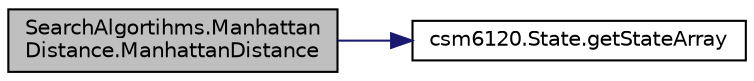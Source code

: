 digraph "SearchAlgortihms.ManhattanDistance.ManhattanDistance"
{
  edge [fontname="Helvetica",fontsize="10",labelfontname="Helvetica",labelfontsize="10"];
  node [fontname="Helvetica",fontsize="10",shape=record];
  rankdir="LR";
  Node1 [label="SearchAlgortihms.Manhattan\lDistance.ManhattanDistance",height=0.2,width=0.4,color="black", fillcolor="grey75", style="filled", fontcolor="black"];
  Node1 -> Node2 [color="midnightblue",fontsize="10",style="solid",fontname="Helvetica"];
  Node2 [label="csm6120.State.getStateArray",height=0.2,width=0.4,color="black", fillcolor="white", style="filled",URL="$classcsm6120_1_1_state.html#a82e3a3984a1f6ab214335c0f149941f2"];
}
